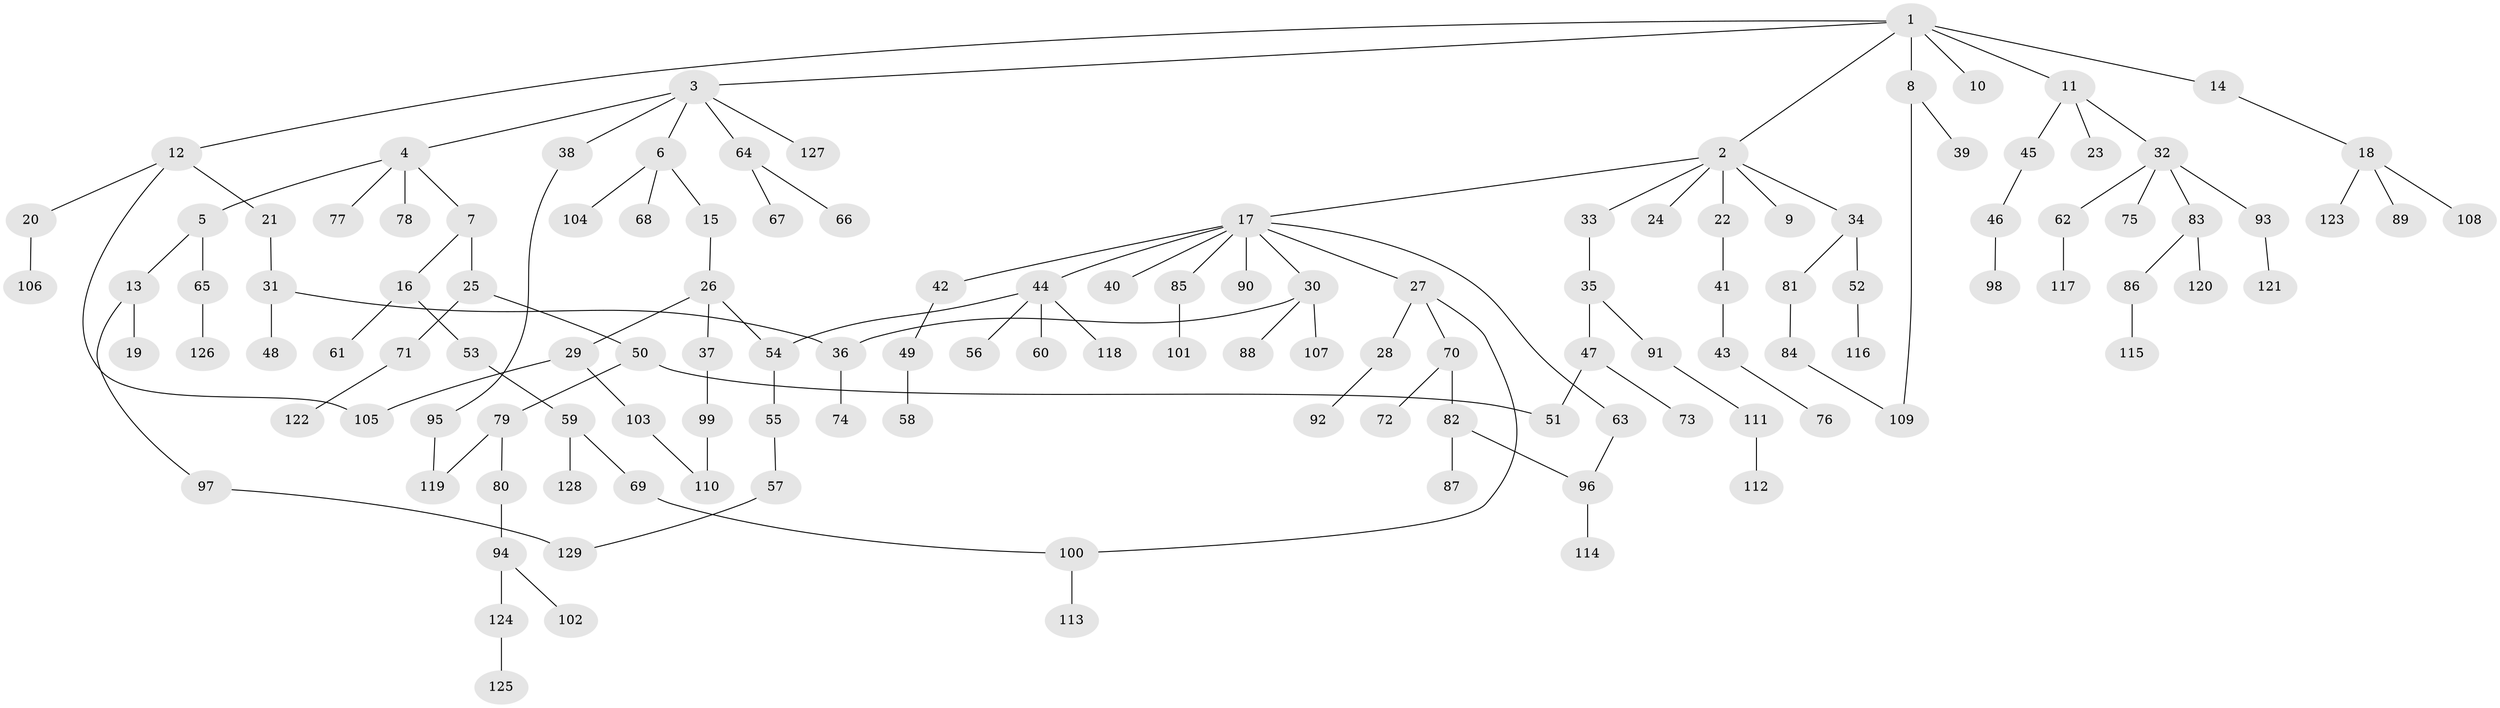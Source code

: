 // coarse degree distribution, {6: 0.02564102564102564, 2: 0.4230769230769231, 3: 0.1282051282051282, 4: 0.07692307692307693, 1: 0.3076923076923077, 5: 0.02564102564102564, 8: 0.01282051282051282}
// Generated by graph-tools (version 1.1) at 2025/36/03/04/25 23:36:06]
// undirected, 129 vertices, 138 edges
graph export_dot {
  node [color=gray90,style=filled];
  1;
  2;
  3;
  4;
  5;
  6;
  7;
  8;
  9;
  10;
  11;
  12;
  13;
  14;
  15;
  16;
  17;
  18;
  19;
  20;
  21;
  22;
  23;
  24;
  25;
  26;
  27;
  28;
  29;
  30;
  31;
  32;
  33;
  34;
  35;
  36;
  37;
  38;
  39;
  40;
  41;
  42;
  43;
  44;
  45;
  46;
  47;
  48;
  49;
  50;
  51;
  52;
  53;
  54;
  55;
  56;
  57;
  58;
  59;
  60;
  61;
  62;
  63;
  64;
  65;
  66;
  67;
  68;
  69;
  70;
  71;
  72;
  73;
  74;
  75;
  76;
  77;
  78;
  79;
  80;
  81;
  82;
  83;
  84;
  85;
  86;
  87;
  88;
  89;
  90;
  91;
  92;
  93;
  94;
  95;
  96;
  97;
  98;
  99;
  100;
  101;
  102;
  103;
  104;
  105;
  106;
  107;
  108;
  109;
  110;
  111;
  112;
  113;
  114;
  115;
  116;
  117;
  118;
  119;
  120;
  121;
  122;
  123;
  124;
  125;
  126;
  127;
  128;
  129;
  1 -- 2;
  1 -- 3;
  1 -- 8;
  1 -- 10;
  1 -- 11;
  1 -- 12;
  1 -- 14;
  2 -- 9;
  2 -- 17;
  2 -- 22;
  2 -- 24;
  2 -- 33;
  2 -- 34;
  3 -- 4;
  3 -- 6;
  3 -- 38;
  3 -- 64;
  3 -- 127;
  4 -- 5;
  4 -- 7;
  4 -- 77;
  4 -- 78;
  5 -- 13;
  5 -- 65;
  6 -- 15;
  6 -- 68;
  6 -- 104;
  7 -- 16;
  7 -- 25;
  8 -- 39;
  8 -- 109;
  11 -- 23;
  11 -- 32;
  11 -- 45;
  12 -- 20;
  12 -- 21;
  12 -- 105;
  13 -- 19;
  13 -- 97;
  14 -- 18;
  15 -- 26;
  16 -- 53;
  16 -- 61;
  17 -- 27;
  17 -- 30;
  17 -- 40;
  17 -- 42;
  17 -- 44;
  17 -- 63;
  17 -- 85;
  17 -- 90;
  18 -- 89;
  18 -- 108;
  18 -- 123;
  20 -- 106;
  21 -- 31;
  22 -- 41;
  25 -- 50;
  25 -- 71;
  26 -- 29;
  26 -- 37;
  26 -- 54;
  27 -- 28;
  27 -- 70;
  27 -- 100;
  28 -- 92;
  29 -- 103;
  29 -- 105;
  30 -- 36;
  30 -- 88;
  30 -- 107;
  31 -- 48;
  31 -- 36;
  32 -- 62;
  32 -- 75;
  32 -- 83;
  32 -- 93;
  33 -- 35;
  34 -- 52;
  34 -- 81;
  35 -- 47;
  35 -- 91;
  36 -- 74;
  37 -- 99;
  38 -- 95;
  41 -- 43;
  42 -- 49;
  43 -- 76;
  44 -- 54;
  44 -- 56;
  44 -- 60;
  44 -- 118;
  45 -- 46;
  46 -- 98;
  47 -- 73;
  47 -- 51;
  49 -- 58;
  50 -- 51;
  50 -- 79;
  52 -- 116;
  53 -- 59;
  54 -- 55;
  55 -- 57;
  57 -- 129;
  59 -- 69;
  59 -- 128;
  62 -- 117;
  63 -- 96;
  64 -- 66;
  64 -- 67;
  65 -- 126;
  69 -- 100;
  70 -- 72;
  70 -- 82;
  71 -- 122;
  79 -- 80;
  79 -- 119;
  80 -- 94;
  81 -- 84;
  82 -- 87;
  82 -- 96;
  83 -- 86;
  83 -- 120;
  84 -- 109;
  85 -- 101;
  86 -- 115;
  91 -- 111;
  93 -- 121;
  94 -- 102;
  94 -- 124;
  95 -- 119;
  96 -- 114;
  97 -- 129;
  99 -- 110;
  100 -- 113;
  103 -- 110;
  111 -- 112;
  124 -- 125;
}
